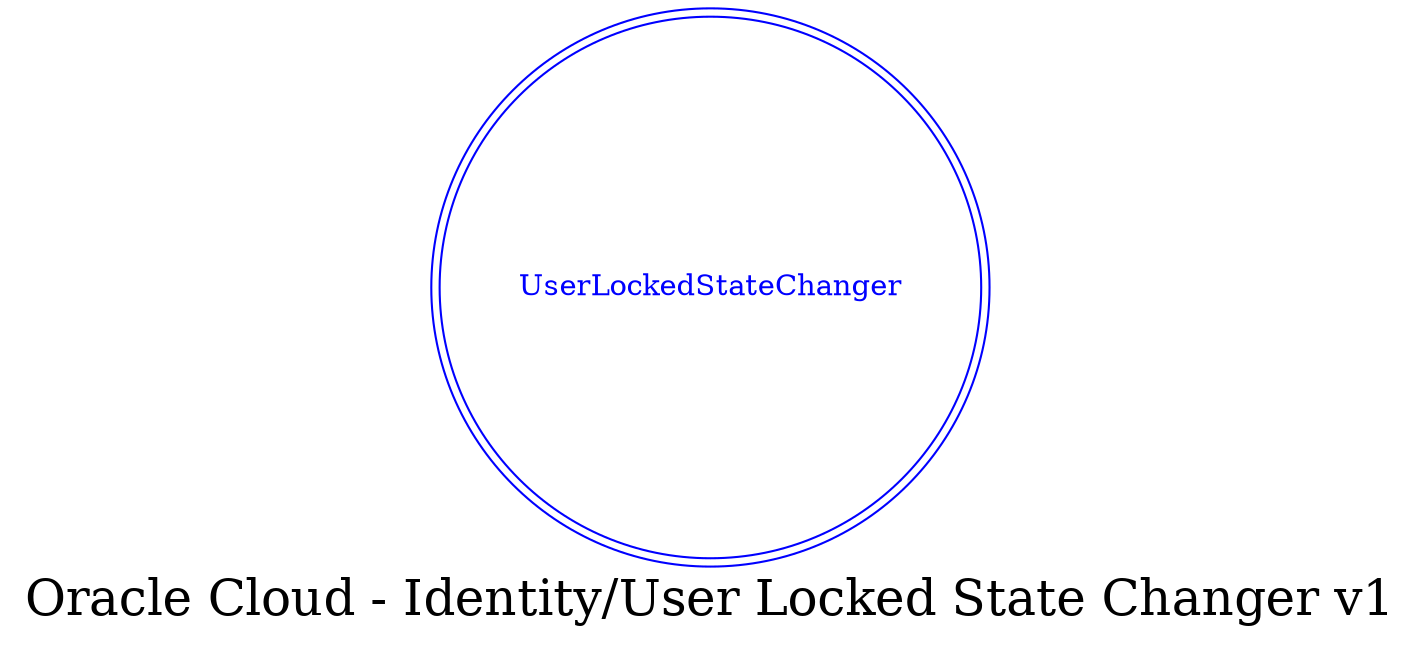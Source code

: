 digraph LexiconGraph {
graph[label="Oracle Cloud - Identity/User Locked State Changer v1", fontsize=24]
splines=true
"UserLockedStateChanger" [color=blue, fontcolor=blue, shape=doublecircle]
}
